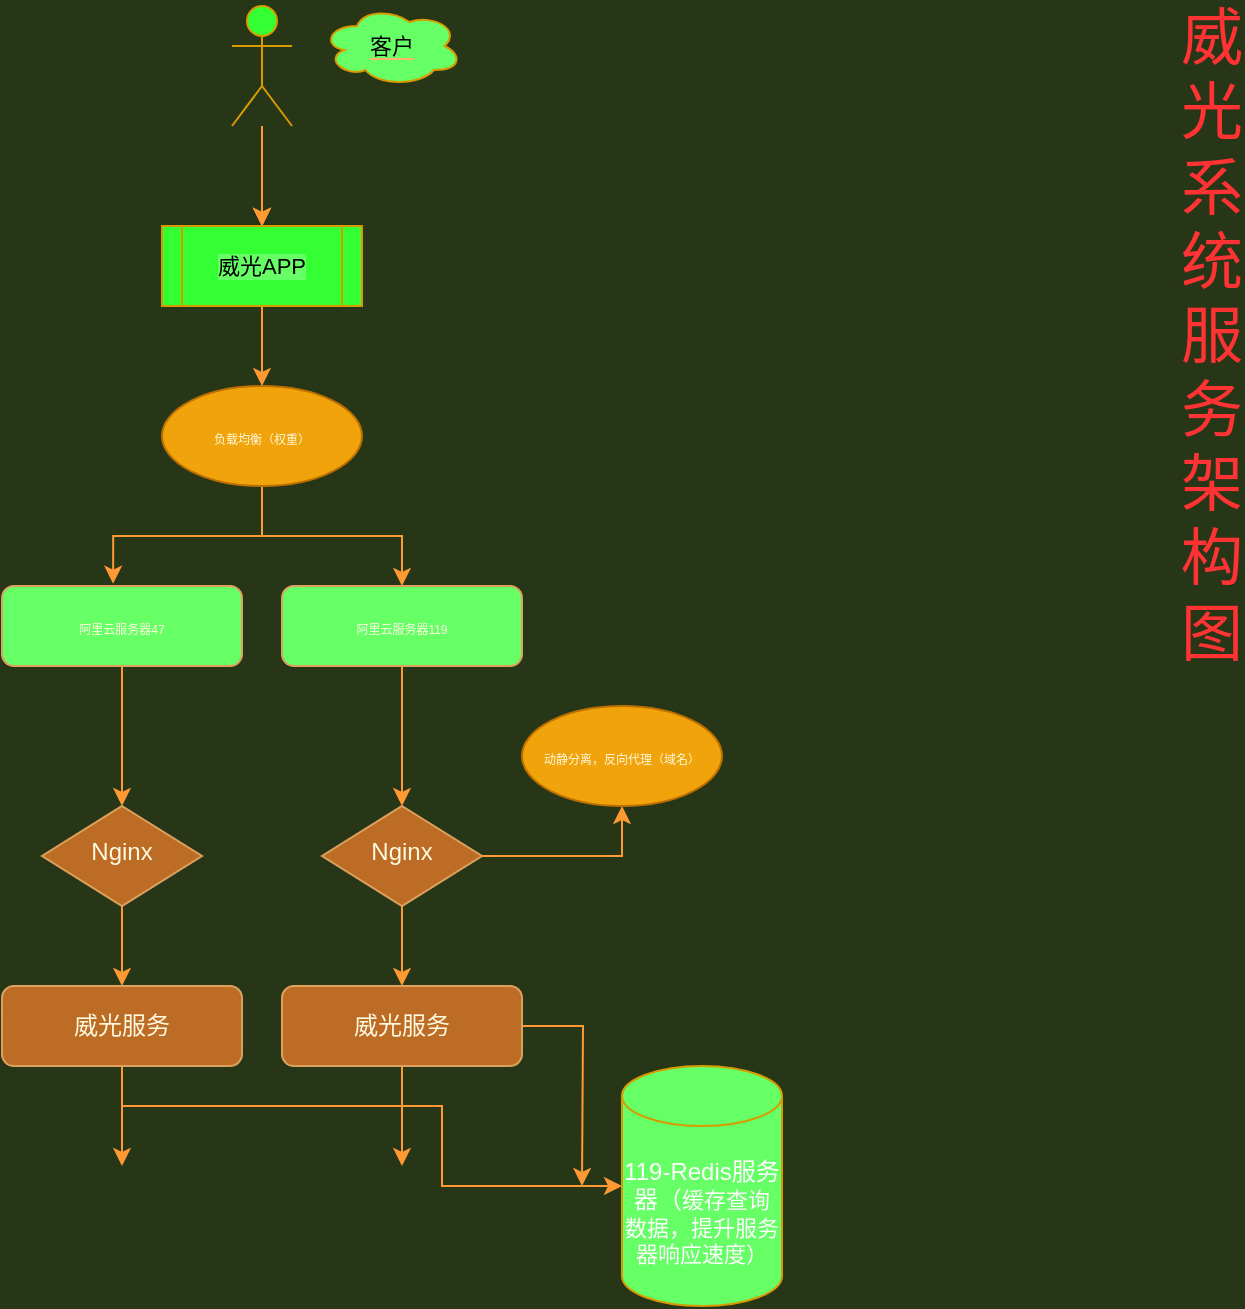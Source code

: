 <mxfile version="16.1.0" type="github">
  <diagram id="C5RBs43oDa-KdzZeNtuy" name="Page-1">
    <mxGraphModel dx="981" dy="526" grid="1" gridSize="10" guides="1" tooltips="1" connect="1" arrows="1" fold="1" page="1" pageScale="1" pageWidth="827" pageHeight="1169" background="#283618" math="0" shadow="0">
      <root>
        <mxCell id="WIyWlLk6GJQsqaUBKTNV-0" />
        <mxCell id="WIyWlLk6GJQsqaUBKTNV-1" parent="WIyWlLk6GJQsqaUBKTNV-0" />
        <mxCell id="SqT_S_i4YUq0WAKNXoHZ-13" style="edgeStyle=orthogonalEdgeStyle;rounded=0;orthogonalLoop=1;jettySize=auto;html=1;entryX=0.5;entryY=0;entryDx=0;entryDy=0;strokeColor=#FF9933;" edge="1" parent="WIyWlLk6GJQsqaUBKTNV-1" source="WIyWlLk6GJQsqaUBKTNV-3" target="WIyWlLk6GJQsqaUBKTNV-10">
          <mxGeometry relative="1" as="geometry" />
        </mxCell>
        <mxCell id="WIyWlLk6GJQsqaUBKTNV-3" value="&lt;span style=&quot;font-size: 6px&quot;&gt;阿里云服务器47&lt;/span&gt;" style="rounded=1;whiteSpace=wrap;html=1;fontSize=12;glass=0;strokeWidth=1;shadow=0;fillColor=#66FF66;strokeColor=#DDA15E;fontColor=#FEFAE0;" parent="WIyWlLk6GJQsqaUBKTNV-1" vertex="1">
          <mxGeometry x="100" y="300" width="120" height="40" as="geometry" />
        </mxCell>
        <mxCell id="SqT_S_i4YUq0WAKNXoHZ-18" style="edgeStyle=orthogonalEdgeStyle;rounded=0;orthogonalLoop=1;jettySize=auto;html=1;entryX=0.5;entryY=0;entryDx=0;entryDy=0;strokeColor=#FF9933;" edge="1" parent="WIyWlLk6GJQsqaUBKTNV-1" source="WIyWlLk6GJQsqaUBKTNV-10" target="WIyWlLk6GJQsqaUBKTNV-11">
          <mxGeometry relative="1" as="geometry" />
        </mxCell>
        <mxCell id="WIyWlLk6GJQsqaUBKTNV-10" value="Nginx" style="rhombus;whiteSpace=wrap;html=1;shadow=0;fontFamily=Helvetica;fontSize=12;align=center;strokeWidth=1;spacing=6;spacingTop=-4;fillColor=#BC6C25;strokeColor=#DDA15E;fontColor=#FEFAE0;" parent="WIyWlLk6GJQsqaUBKTNV-1" vertex="1">
          <mxGeometry x="120" y="410" width="80" height="50" as="geometry" />
        </mxCell>
        <mxCell id="SqT_S_i4YUq0WAKNXoHZ-26" style="edgeStyle=orthogonalEdgeStyle;rounded=0;orthogonalLoop=1;jettySize=auto;html=1;fontSize=31;fontColor=#FF3333;strokeColor=#FF9933;" edge="1" parent="WIyWlLk6GJQsqaUBKTNV-1" source="WIyWlLk6GJQsqaUBKTNV-11">
          <mxGeometry relative="1" as="geometry">
            <mxPoint x="160" y="590" as="targetPoint" />
            <Array as="points">
              <mxPoint x="160" y="570" />
              <mxPoint x="160" y="570" />
            </Array>
          </mxGeometry>
        </mxCell>
        <mxCell id="SqT_S_i4YUq0WAKNXoHZ-38" style="edgeStyle=orthogonalEdgeStyle;rounded=0;orthogonalLoop=1;jettySize=auto;html=1;entryX=0;entryY=0.5;entryDx=0;entryDy=0;entryPerimeter=0;fontSize=11;fontColor=#FF3333;strokeColor=#FF9933;" edge="1" parent="WIyWlLk6GJQsqaUBKTNV-1" source="WIyWlLk6GJQsqaUBKTNV-11" target="SqT_S_i4YUq0WAKNXoHZ-36">
          <mxGeometry relative="1" as="geometry">
            <Array as="points">
              <mxPoint x="160" y="560" />
              <mxPoint x="320" y="560" />
              <mxPoint x="320" y="600" />
            </Array>
          </mxGeometry>
        </mxCell>
        <mxCell id="WIyWlLk6GJQsqaUBKTNV-11" value="威光服务" style="rounded=1;whiteSpace=wrap;html=1;fontSize=12;glass=0;strokeWidth=1;shadow=0;fillColor=#BC6C25;strokeColor=#DDA15E;fontColor=#FEFAE0;" parent="WIyWlLk6GJQsqaUBKTNV-1" vertex="1">
          <mxGeometry x="100" y="500" width="120" height="40" as="geometry" />
        </mxCell>
        <mxCell id="SqT_S_i4YUq0WAKNXoHZ-15" style="edgeStyle=orthogonalEdgeStyle;rounded=0;orthogonalLoop=1;jettySize=auto;html=1;entryX=0.5;entryY=0;entryDx=0;entryDy=0;strokeColor=#FF9933;" edge="1" parent="WIyWlLk6GJQsqaUBKTNV-1" source="eKm5PSDTWIwQXWz4lAzA-0" target="SqT_S_i4YUq0WAKNXoHZ-14">
          <mxGeometry relative="1" as="geometry" />
        </mxCell>
        <mxCell id="eKm5PSDTWIwQXWz4lAzA-0" value="&lt;span style=&quot;font-size: 6px&quot;&gt;阿里云服务器119&lt;/span&gt;" style="rounded=1;whiteSpace=wrap;html=1;fontSize=12;glass=0;strokeWidth=1;shadow=0;fillColor=#66FF66;strokeColor=#DDA15E;fontColor=#FEFAE0;" parent="WIyWlLk6GJQsqaUBKTNV-1" vertex="1">
          <mxGeometry x="240" y="300" width="120" height="40" as="geometry" />
        </mxCell>
        <mxCell id="SqT_S_i4YUq0WAKNXoHZ-48" style="edgeStyle=orthogonalEdgeStyle;rounded=0;orthogonalLoop=1;jettySize=auto;html=1;entryX=0.463;entryY=-0.029;entryDx=0;entryDy=0;entryPerimeter=0;fontSize=11;fontColor=#000000;strokeColor=#FF9933;" edge="1" parent="WIyWlLk6GJQsqaUBKTNV-1" source="SqT_S_i4YUq0WAKNXoHZ-10" target="WIyWlLk6GJQsqaUBKTNV-3">
          <mxGeometry relative="1" as="geometry" />
        </mxCell>
        <mxCell id="SqT_S_i4YUq0WAKNXoHZ-49" style="edgeStyle=orthogonalEdgeStyle;rounded=0;orthogonalLoop=1;jettySize=auto;html=1;entryX=0.5;entryY=0;entryDx=0;entryDy=0;fontSize=11;fontColor=#000000;strokeColor=#FF9933;" edge="1" parent="WIyWlLk6GJQsqaUBKTNV-1" source="SqT_S_i4YUq0WAKNXoHZ-10" target="eKm5PSDTWIwQXWz4lAzA-0">
          <mxGeometry relative="1" as="geometry" />
        </mxCell>
        <mxCell id="SqT_S_i4YUq0WAKNXoHZ-10" value="&lt;font color=&quot;#fefae0&quot;&gt;&lt;span style=&quot;font-size: 6px&quot;&gt;负载均衡（权重）&lt;/span&gt;&lt;/font&gt;" style="ellipse;whiteSpace=wrap;html=1;fillColor=#f0a30a;strokeColor=#BD7000;fontColor=#000000;" vertex="1" parent="WIyWlLk6GJQsqaUBKTNV-1">
          <mxGeometry x="180" y="200" width="100" height="50" as="geometry" />
        </mxCell>
        <mxCell id="SqT_S_i4YUq0WAKNXoHZ-20" value="" style="edgeStyle=orthogonalEdgeStyle;rounded=0;orthogonalLoop=1;jettySize=auto;html=1;strokeColor=#FF9933;" edge="1" parent="WIyWlLk6GJQsqaUBKTNV-1" source="SqT_S_i4YUq0WAKNXoHZ-14" target="SqT_S_i4YUq0WAKNXoHZ-19">
          <mxGeometry relative="1" as="geometry" />
        </mxCell>
        <mxCell id="SqT_S_i4YUq0WAKNXoHZ-51" style="edgeStyle=orthogonalEdgeStyle;rounded=0;orthogonalLoop=1;jettySize=auto;html=1;entryX=0.5;entryY=1;entryDx=0;entryDy=0;fontSize=11;fontColor=#FFFFFF;strokeColor=#FF9933;" edge="1" parent="WIyWlLk6GJQsqaUBKTNV-1" source="SqT_S_i4YUq0WAKNXoHZ-14" target="SqT_S_i4YUq0WAKNXoHZ-35">
          <mxGeometry relative="1" as="geometry" />
        </mxCell>
        <mxCell id="SqT_S_i4YUq0WAKNXoHZ-14" value="Nginx" style="rhombus;whiteSpace=wrap;html=1;shadow=0;fontFamily=Helvetica;fontSize=12;align=center;strokeWidth=1;spacing=6;spacingTop=-4;fillColor=#BC6C25;strokeColor=#DDA15E;fontColor=#FEFAE0;" vertex="1" parent="WIyWlLk6GJQsqaUBKTNV-1">
          <mxGeometry x="260" y="410" width="80" height="50" as="geometry" />
        </mxCell>
        <mxCell id="SqT_S_i4YUq0WAKNXoHZ-23" style="edgeStyle=orthogonalEdgeStyle;rounded=0;orthogonalLoop=1;jettySize=auto;html=1;strokeColor=#FF9933;" edge="1" parent="WIyWlLk6GJQsqaUBKTNV-1" source="SqT_S_i4YUq0WAKNXoHZ-19">
          <mxGeometry relative="1" as="geometry">
            <mxPoint x="300" y="590" as="targetPoint" />
          </mxGeometry>
        </mxCell>
        <mxCell id="SqT_S_i4YUq0WAKNXoHZ-28" style="edgeStyle=orthogonalEdgeStyle;rounded=0;orthogonalLoop=1;jettySize=auto;html=1;fontSize=31;fontColor=#FF3333;strokeColor=#FF9933;" edge="1" parent="WIyWlLk6GJQsqaUBKTNV-1" source="SqT_S_i4YUq0WAKNXoHZ-19">
          <mxGeometry relative="1" as="geometry">
            <mxPoint x="390" y="600" as="targetPoint" />
          </mxGeometry>
        </mxCell>
        <mxCell id="SqT_S_i4YUq0WAKNXoHZ-19" value="威光服务" style="rounded=1;whiteSpace=wrap;html=1;fontSize=12;glass=0;strokeWidth=1;shadow=0;fillColor=#BC6C25;strokeColor=#DDA15E;fontColor=#FEFAE0;" vertex="1" parent="WIyWlLk6GJQsqaUBKTNV-1">
          <mxGeometry x="240" y="500" width="120" height="40" as="geometry" />
        </mxCell>
        <mxCell id="SqT_S_i4YUq0WAKNXoHZ-24" value="&lt;font color=&quot;#ff3333&quot; style=&quot;font-size: 31px&quot;&gt;威光系统服务架构图&lt;/font&gt;" style="text;html=1;strokeColor=none;fillColor=none;align=center;verticalAlign=middle;whiteSpace=wrap;rounded=0;" vertex="1" parent="WIyWlLk6GJQsqaUBKTNV-1">
          <mxGeometry x="690" y="40" width="30" height="270" as="geometry" />
        </mxCell>
        <mxCell id="SqT_S_i4YUq0WAKNXoHZ-35" value="&lt;font color=&quot;#fefae0&quot;&gt;&lt;span style=&quot;font-size: 6px&quot;&gt;动静分离，反向代理（域名）&lt;/span&gt;&lt;/font&gt;" style="ellipse;whiteSpace=wrap;html=1;fillColor=#f0a30a;strokeColor=#BD7000;fontColor=#000000;" vertex="1" parent="WIyWlLk6GJQsqaUBKTNV-1">
          <mxGeometry x="360" y="360" width="100" height="50" as="geometry" />
        </mxCell>
        <mxCell id="SqT_S_i4YUq0WAKNXoHZ-36" value="&lt;font color=&quot;#ffffff&quot;&gt;&lt;span style=&quot;font-size: 12px ; text-align: left&quot;&gt;119-Redis服务器（&lt;/span&gt;&lt;span style=&quot;text-align: left&quot;&gt;缓存查询数据，提升服务器响应速度）&lt;/span&gt;&lt;/font&gt;" style="shape=cylinder3;whiteSpace=wrap;html=1;boundedLbl=1;backgroundOutline=1;size=15;labelBackgroundColor=#66FF66;fontSize=11;fontColor=#66FF66;strokeColor=#D79B00;fillColor=#66FF66;" vertex="1" parent="WIyWlLk6GJQsqaUBKTNV-1">
          <mxGeometry x="410" y="540" width="80" height="120" as="geometry" />
        </mxCell>
        <mxCell id="SqT_S_i4YUq0WAKNXoHZ-46" style="edgeStyle=orthogonalEdgeStyle;rounded=0;orthogonalLoop=1;jettySize=auto;html=1;entryX=0.5;entryY=0;entryDx=0;entryDy=0;fontSize=11;fontColor=#000000;strokeColor=#FF9933;" edge="1" parent="WIyWlLk6GJQsqaUBKTNV-1" source="SqT_S_i4YUq0WAKNXoHZ-39" target="SqT_S_i4YUq0WAKNXoHZ-45">
          <mxGeometry relative="1" as="geometry" />
        </mxCell>
        <mxCell id="SqT_S_i4YUq0WAKNXoHZ-52" value="" style="edgeStyle=orthogonalEdgeStyle;rounded=0;orthogonalLoop=1;jettySize=auto;html=1;fontSize=11;fontColor=#FFFFFF;strokeColor=#FF9933;" edge="1" parent="WIyWlLk6GJQsqaUBKTNV-1" source="SqT_S_i4YUq0WAKNXoHZ-39" target="SqT_S_i4YUq0WAKNXoHZ-45">
          <mxGeometry relative="1" as="geometry" />
        </mxCell>
        <mxCell id="SqT_S_i4YUq0WAKNXoHZ-53" value="" style="edgeStyle=orthogonalEdgeStyle;rounded=0;orthogonalLoop=1;jettySize=auto;html=1;fontSize=11;fontColor=#FFFFFF;strokeColor=#FF9933;" edge="1" parent="WIyWlLk6GJQsqaUBKTNV-1" source="SqT_S_i4YUq0WAKNXoHZ-39" target="SqT_S_i4YUq0WAKNXoHZ-45">
          <mxGeometry relative="1" as="geometry" />
        </mxCell>
        <mxCell id="SqT_S_i4YUq0WAKNXoHZ-54" value="" style="edgeStyle=orthogonalEdgeStyle;rounded=0;orthogonalLoop=1;jettySize=auto;html=1;fontSize=11;fontColor=#FFFFFF;strokeColor=#FF9933;" edge="1" parent="WIyWlLk6GJQsqaUBKTNV-1" source="SqT_S_i4YUq0WAKNXoHZ-39" target="SqT_S_i4YUq0WAKNXoHZ-45">
          <mxGeometry relative="1" as="geometry" />
        </mxCell>
        <mxCell id="SqT_S_i4YUq0WAKNXoHZ-39" value="" style="shape=umlActor;verticalLabelPosition=bottom;verticalAlign=top;html=1;outlineConnect=0;labelBackgroundColor=#66FF66;fontSize=11;fontColor=#000000;strokeColor=#D79B00;fillColor=#33FF33;" vertex="1" parent="WIyWlLk6GJQsqaUBKTNV-1">
          <mxGeometry x="215" y="10" width="30" height="60" as="geometry" />
        </mxCell>
        <mxCell id="SqT_S_i4YUq0WAKNXoHZ-47" style="edgeStyle=orthogonalEdgeStyle;rounded=0;orthogonalLoop=1;jettySize=auto;html=1;entryX=0.5;entryY=0;entryDx=0;entryDy=0;fontSize=11;fontColor=#000000;strokeColor=#FF9933;" edge="1" parent="WIyWlLk6GJQsqaUBKTNV-1" source="SqT_S_i4YUq0WAKNXoHZ-45" target="SqT_S_i4YUq0WAKNXoHZ-10">
          <mxGeometry relative="1" as="geometry" />
        </mxCell>
        <mxCell id="SqT_S_i4YUq0WAKNXoHZ-45" value="威光APP" style="shape=process;whiteSpace=wrap;html=1;backgroundOutline=1;labelBackgroundColor=#66FF66;fontSize=11;fontColor=#000000;strokeColor=#D79B00;fillColor=#33FF33;" vertex="1" parent="WIyWlLk6GJQsqaUBKTNV-1">
          <mxGeometry x="180" y="120" width="100" height="40" as="geometry" />
        </mxCell>
        <mxCell id="SqT_S_i4YUq0WAKNXoHZ-55" value="&lt;font color=&quot;#000000&quot; style=&quot;background-color: rgb(102 , 255 , 102)&quot;&gt;客户&lt;/font&gt;" style="ellipse;shape=cloud;whiteSpace=wrap;html=1;labelBackgroundColor=#FFB570;fontSize=11;fontColor=#FFFFFF;strokeColor=#D79B00;fillColor=#66FF66;" vertex="1" parent="WIyWlLk6GJQsqaUBKTNV-1">
          <mxGeometry x="260" y="10" width="70" height="40" as="geometry" />
        </mxCell>
      </root>
    </mxGraphModel>
  </diagram>
</mxfile>
